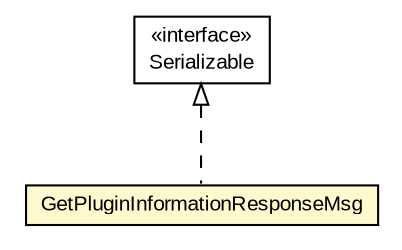 #!/usr/local/bin/dot
#
# Class diagram 
# Generated by UMLGraph version R5_6-24-gf6e263 (http://www.umlgraph.org/)
#

digraph G {
	edge [fontname="arial",fontsize=10,labelfontname="arial",labelfontsize=10];
	node [fontname="arial",fontsize=10,shape=plaintext];
	nodesep=0.25;
	ranksep=0.5;
	// org.miloss.fgsms.services.interfaces.policyconfiguration.GetPluginInformationResponseMsg
	c213819 [label=<<table title="org.miloss.fgsms.services.interfaces.policyconfiguration.GetPluginInformationResponseMsg" border="0" cellborder="1" cellspacing="0" cellpadding="2" port="p" bgcolor="lemonChiffon" href="./GetPluginInformationResponseMsg.html">
		<tr><td><table border="0" cellspacing="0" cellpadding="1">
<tr><td align="center" balign="center"> GetPluginInformationResponseMsg </td></tr>
		</table></td></tr>
		</table>>, URL="./GetPluginInformationResponseMsg.html", fontname="arial", fontcolor="black", fontsize=10.0];
	//org.miloss.fgsms.services.interfaces.policyconfiguration.GetPluginInformationResponseMsg implements java.io.Serializable
	c214095:p -> c213819:p [dir=back,arrowtail=empty,style=dashed];
	// java.io.Serializable
	c214095 [label=<<table title="java.io.Serializable" border="0" cellborder="1" cellspacing="0" cellpadding="2" port="p" href="http://java.sun.com/j2se/1.4.2/docs/api/java/io/Serializable.html">
		<tr><td><table border="0" cellspacing="0" cellpadding="1">
<tr><td align="center" balign="center"> &#171;interface&#187; </td></tr>
<tr><td align="center" balign="center"> Serializable </td></tr>
		</table></td></tr>
		</table>>, URL="http://java.sun.com/j2se/1.4.2/docs/api/java/io/Serializable.html", fontname="arial", fontcolor="black", fontsize=10.0];
}

